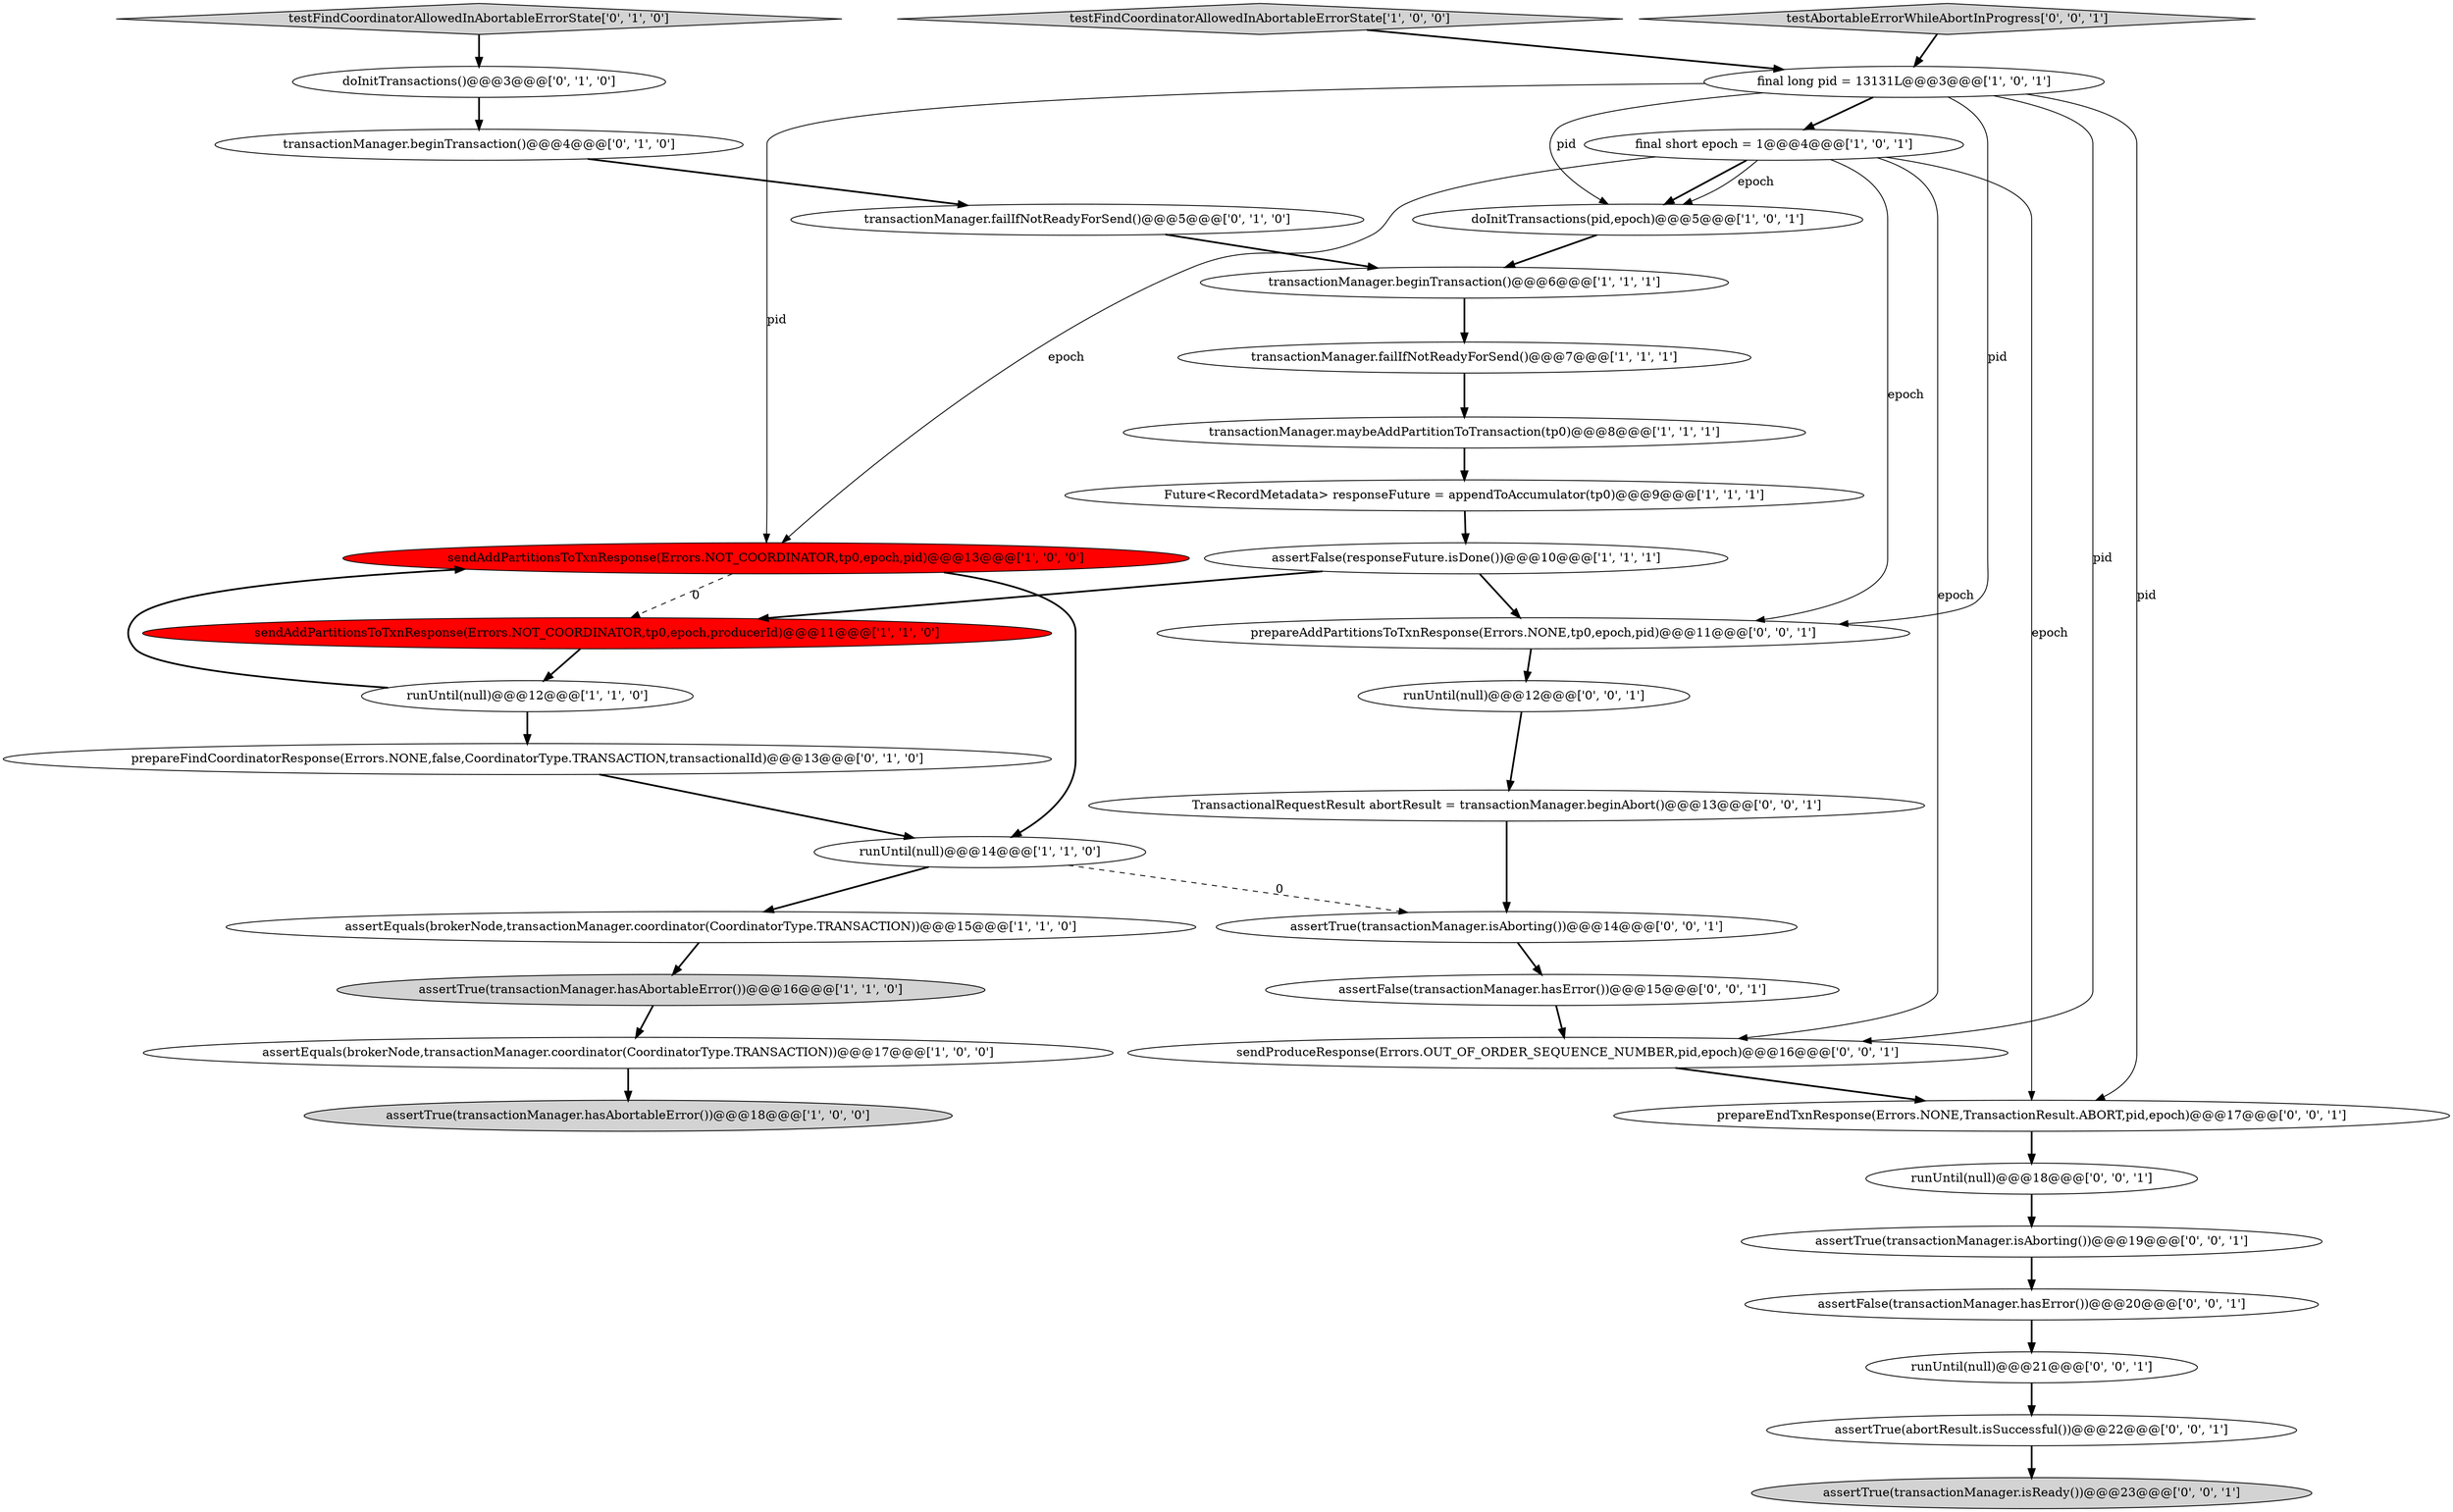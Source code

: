 digraph {
0 [style = filled, label = "testFindCoordinatorAllowedInAbortableErrorState['1', '0', '0']", fillcolor = lightgray, shape = diamond image = "AAA0AAABBB1BBB"];
13 [style = filled, label = "assertEquals(brokerNode,transactionManager.coordinator(CoordinatorType.TRANSACTION))@@@17@@@['1', '0', '0']", fillcolor = white, shape = ellipse image = "AAA0AAABBB1BBB"];
32 [style = filled, label = "TransactionalRequestResult abortResult = transactionManager.beginAbort()@@@13@@@['0', '0', '1']", fillcolor = white, shape = ellipse image = "AAA0AAABBB3BBB"];
7 [style = filled, label = "sendAddPartitionsToTxnResponse(Errors.NOT_COORDINATOR,tp0,epoch,pid)@@@13@@@['1', '0', '0']", fillcolor = red, shape = ellipse image = "AAA1AAABBB1BBB"];
29 [style = filled, label = "assertFalse(transactionManager.hasError())@@@20@@@['0', '0', '1']", fillcolor = white, shape = ellipse image = "AAA0AAABBB3BBB"];
3 [style = filled, label = "final short epoch = 1@@@4@@@['1', '0', '1']", fillcolor = white, shape = ellipse image = "AAA0AAABBB1BBB"];
6 [style = filled, label = "transactionManager.maybeAddPartitionToTransaction(tp0)@@@8@@@['1', '1', '1']", fillcolor = white, shape = ellipse image = "AAA0AAABBB1BBB"];
18 [style = filled, label = "doInitTransactions()@@@3@@@['0', '1', '0']", fillcolor = white, shape = ellipse image = "AAA0AAABBB2BBB"];
24 [style = filled, label = "assertTrue(abortResult.isSuccessful())@@@22@@@['0', '0', '1']", fillcolor = white, shape = ellipse image = "AAA0AAABBB3BBB"];
26 [style = filled, label = "assertTrue(transactionManager.isAborting())@@@19@@@['0', '0', '1']", fillcolor = white, shape = ellipse image = "AAA0AAABBB3BBB"];
8 [style = filled, label = "assertEquals(brokerNode,transactionManager.coordinator(CoordinatorType.TRANSACTION))@@@15@@@['1', '1', '0']", fillcolor = white, shape = ellipse image = "AAA0AAABBB1BBB"];
35 [style = filled, label = "runUntil(null)@@@21@@@['0', '0', '1']", fillcolor = white, shape = ellipse image = "AAA0AAABBB3BBB"];
12 [style = filled, label = "sendAddPartitionsToTxnResponse(Errors.NOT_COORDINATOR,tp0,epoch,producerId)@@@11@@@['1', '1', '0']", fillcolor = red, shape = ellipse image = "AAA1AAABBB1BBB"];
1 [style = filled, label = "assertFalse(responseFuture.isDone())@@@10@@@['1', '1', '1']", fillcolor = white, shape = ellipse image = "AAA0AAABBB1BBB"];
16 [style = filled, label = "transactionManager.beginTransaction()@@@6@@@['1', '1', '1']", fillcolor = white, shape = ellipse image = "AAA0AAABBB1BBB"];
20 [style = filled, label = "testFindCoordinatorAllowedInAbortableErrorState['0', '1', '0']", fillcolor = lightgray, shape = diamond image = "AAA0AAABBB2BBB"];
22 [style = filled, label = "assertTrue(transactionManager.isReady())@@@23@@@['0', '0', '1']", fillcolor = lightgray, shape = ellipse image = "AAA0AAABBB3BBB"];
27 [style = filled, label = "assertFalse(transactionManager.hasError())@@@15@@@['0', '0', '1']", fillcolor = white, shape = ellipse image = "AAA0AAABBB3BBB"];
14 [style = filled, label = "assertTrue(transactionManager.hasAbortableError())@@@18@@@['1', '0', '0']", fillcolor = lightgray, shape = ellipse image = "AAA0AAABBB1BBB"];
34 [style = filled, label = "sendProduceResponse(Errors.OUT_OF_ORDER_SEQUENCE_NUMBER,pid,epoch)@@@16@@@['0', '0', '1']", fillcolor = white, shape = ellipse image = "AAA0AAABBB3BBB"];
10 [style = filled, label = "final long pid = 13131L@@@3@@@['1', '0', '1']", fillcolor = white, shape = ellipse image = "AAA0AAABBB1BBB"];
4 [style = filled, label = "runUntil(null)@@@12@@@['1', '1', '0']", fillcolor = white, shape = ellipse image = "AAA0AAABBB1BBB"];
11 [style = filled, label = "assertTrue(transactionManager.hasAbortableError())@@@16@@@['1', '1', '0']", fillcolor = lightgray, shape = ellipse image = "AAA0AAABBB1BBB"];
23 [style = filled, label = "prepareAddPartitionsToTxnResponse(Errors.NONE,tp0,epoch,pid)@@@11@@@['0', '0', '1']", fillcolor = white, shape = ellipse image = "AAA0AAABBB3BBB"];
33 [style = filled, label = "prepareEndTxnResponse(Errors.NONE,TransactionResult.ABORT,pid,epoch)@@@17@@@['0', '0', '1']", fillcolor = white, shape = ellipse image = "AAA0AAABBB3BBB"];
19 [style = filled, label = "prepareFindCoordinatorResponse(Errors.NONE,false,CoordinatorType.TRANSACTION,transactionalId)@@@13@@@['0', '1', '0']", fillcolor = white, shape = ellipse image = "AAA0AAABBB2BBB"];
5 [style = filled, label = "runUntil(null)@@@14@@@['1', '1', '0']", fillcolor = white, shape = ellipse image = "AAA0AAABBB1BBB"];
25 [style = filled, label = "assertTrue(transactionManager.isAborting())@@@14@@@['0', '0', '1']", fillcolor = white, shape = ellipse image = "AAA0AAABBB3BBB"];
17 [style = filled, label = "transactionManager.beginTransaction()@@@4@@@['0', '1', '0']", fillcolor = white, shape = ellipse image = "AAA0AAABBB2BBB"];
30 [style = filled, label = "runUntil(null)@@@12@@@['0', '0', '1']", fillcolor = white, shape = ellipse image = "AAA0AAABBB3BBB"];
2 [style = filled, label = "transactionManager.failIfNotReadyForSend()@@@7@@@['1', '1', '1']", fillcolor = white, shape = ellipse image = "AAA0AAABBB1BBB"];
21 [style = filled, label = "transactionManager.failIfNotReadyForSend()@@@5@@@['0', '1', '0']", fillcolor = white, shape = ellipse image = "AAA0AAABBB2BBB"];
28 [style = filled, label = "runUntil(null)@@@18@@@['0', '0', '1']", fillcolor = white, shape = ellipse image = "AAA0AAABBB3BBB"];
9 [style = filled, label = "Future<RecordMetadata> responseFuture = appendToAccumulator(tp0)@@@9@@@['1', '1', '1']", fillcolor = white, shape = ellipse image = "AAA0AAABBB1BBB"];
31 [style = filled, label = "testAbortableErrorWhileAbortInProgress['0', '0', '1']", fillcolor = lightgray, shape = diamond image = "AAA0AAABBB3BBB"];
15 [style = filled, label = "doInitTransactions(pid,epoch)@@@5@@@['1', '0', '1']", fillcolor = white, shape = ellipse image = "AAA0AAABBB1BBB"];
3->33 [style = solid, label="epoch"];
5->8 [style = bold, label=""];
10->33 [style = solid, label="pid"];
23->30 [style = bold, label=""];
2->6 [style = bold, label=""];
26->29 [style = bold, label=""];
33->28 [style = bold, label=""];
34->33 [style = bold, label=""];
4->19 [style = bold, label=""];
18->17 [style = bold, label=""];
10->3 [style = bold, label=""];
30->32 [style = bold, label=""];
28->26 [style = bold, label=""];
10->23 [style = solid, label="pid"];
3->15 [style = bold, label=""];
5->25 [style = dashed, label="0"];
16->2 [style = bold, label=""];
15->16 [style = bold, label=""];
24->22 [style = bold, label=""];
10->34 [style = solid, label="pid"];
10->15 [style = solid, label="pid"];
4->7 [style = bold, label=""];
1->23 [style = bold, label=""];
35->24 [style = bold, label=""];
3->15 [style = solid, label="epoch"];
20->18 [style = bold, label=""];
19->5 [style = bold, label=""];
25->27 [style = bold, label=""];
7->5 [style = bold, label=""];
0->10 [style = bold, label=""];
27->34 [style = bold, label=""];
12->4 [style = bold, label=""];
31->10 [style = bold, label=""];
11->13 [style = bold, label=""];
32->25 [style = bold, label=""];
1->12 [style = bold, label=""];
10->7 [style = solid, label="pid"];
21->16 [style = bold, label=""];
7->12 [style = dashed, label="0"];
3->34 [style = solid, label="epoch"];
3->23 [style = solid, label="epoch"];
29->35 [style = bold, label=""];
6->9 [style = bold, label=""];
9->1 [style = bold, label=""];
8->11 [style = bold, label=""];
13->14 [style = bold, label=""];
17->21 [style = bold, label=""];
3->7 [style = solid, label="epoch"];
}
